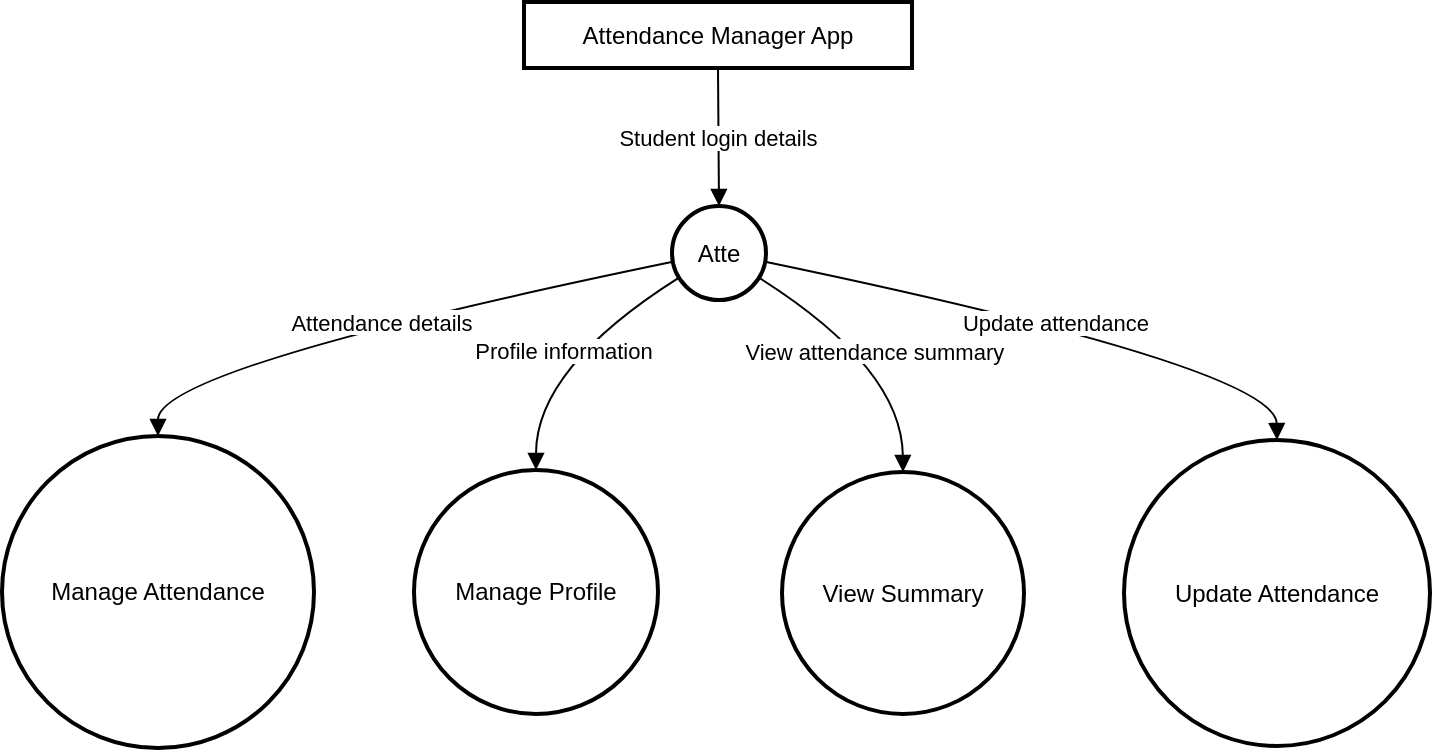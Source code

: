 <mxGraphModel><root><mxCell id="0"/><mxCell id="1" parent="0"/><mxCell id="2" value="Attendance Manager App" style="whiteSpace=wrap;strokeWidth=2;" vertex="1" parent="1"><mxGeometry x="261" width="194" height="33" as="geometry"/></mxCell><mxCell id="3" value="Atte" style="ellipse;aspect=fixed;strokeWidth=2;whiteSpace=wrap;" vertex="1" parent="1"><mxGeometry x="335" y="102" width="47" height="47" as="geometry"/></mxCell><mxCell id="4" value="Manage Attendance" style="ellipse;aspect=fixed;strokeWidth=2;whiteSpace=wrap;" vertex="1" parent="1"><mxGeometry y="217" width="156" height="156" as="geometry"/></mxCell><mxCell id="5" value="Manage Profile" style="ellipse;aspect=fixed;strokeWidth=2;whiteSpace=wrap;" vertex="1" parent="1"><mxGeometry x="206" y="234" width="122" height="122" as="geometry"/></mxCell><mxCell id="6" value="View Summary" style="ellipse;aspect=fixed;strokeWidth=2;whiteSpace=wrap;" vertex="1" parent="1"><mxGeometry x="390" y="235" width="121" height="121" as="geometry"/></mxCell><mxCell id="7" value="Update Attendance" style="ellipse;aspect=fixed;strokeWidth=2;whiteSpace=wrap;" vertex="1" parent="1"><mxGeometry x="561" y="219" width="153" height="153" as="geometry"/></mxCell><mxCell id="8" value="Student login details" style="curved=1;startArrow=none;endArrow=block;exitX=0.5;exitY=1.01;entryX=0.5;entryY=-0.01;" edge="1" parent="1" source="2" target="3"><mxGeometry relative="1" as="geometry"><Array as="points"/></mxGeometry></mxCell><mxCell id="9" value="Attendance details" style="curved=1;startArrow=none;endArrow=block;exitX=0;exitY=0.6;entryX=0.5;entryY=0;" edge="1" parent="1" source="3" target="4"><mxGeometry relative="1" as="geometry"><Array as="points"><mxPoint x="78" y="183"/></Array></mxGeometry></mxCell><mxCell id="10" value="Profile information" style="curved=1;startArrow=none;endArrow=block;exitX=0;exitY=0.81;entryX=0.5;entryY=0;" edge="1" parent="1" source="3" target="5"><mxGeometry relative="1" as="geometry"><Array as="points"><mxPoint x="267" y="183"/></Array></mxGeometry></mxCell><mxCell id="11" value="View attendance summary" style="curved=1;startArrow=none;endArrow=block;exitX=1;exitY=0.81;entryX=0.5;entryY=0;" edge="1" parent="1" source="3" target="6"><mxGeometry relative="1" as="geometry"><Array as="points"><mxPoint x="450" y="183"/></Array></mxGeometry></mxCell><mxCell id="12" value="Update attendance" style="curved=1;startArrow=none;endArrow=block;exitX=1;exitY=0.6;entryX=0.5;entryY=0;" edge="1" parent="1" source="3" target="7"><mxGeometry relative="1" as="geometry"><Array as="points"><mxPoint x="637" y="183"/></Array></mxGeometry></mxCell></root></mxGraphModel>